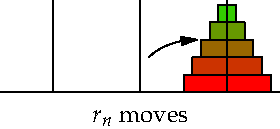 settings.tex="pdflatex";

texpreamble("\usepackage{amsmath}
\usepackage{amsthm,amssymb}
\usepackage{mathpazo}
\usepackage[svgnames]{xcolor}
");
import graph;
//import animate;

size(140);

//draw min m, max n, pole p, max disk size M, polesep 2M, shiftup s. all heights doubled

int M=5;

int[] l={1,2,3,4,5};
int[] m;
int[] r;

void poles(int M){
	draw((-M-1,0)--(5M+1,0));
	draw((0,0)--(0,2M+0.5));
	draw((2M,0)--(2M,2M+0.5));
	draw((4M,0)--(4M,2M+0.5));
	}

void tower(){
	for(int i=0; i<l.length; ++i){
		filldraw(shift((0,2(l.length-i-1)))*box((-l[i],0),(l[i],2)),((l[i])/M)*red+((M-l[i])/M)*green);
		}
	for(int i=0; i<m.length; ++i){
		filldraw(shift((2M,2(m.length-i-1)))*box((-m[i],0),(m[i],2)),((m[i])/M)*red+((M-m[i])/M)*green);
		}
	for(int i=0; i<r.length; ++i){
		filldraw(shift((4M,2(r.length-i-1)))*box((-r[i],0),(r[i],2)),((r[i])/M)*red+((M-r[i])/M)*green);
		}
	}
	

m.insert(0,1,2,3,4);
l.delete(0,3);

r.insert(0,5);
l.delete();

r.insert(0,1,2,3,4);
m.delete(0,3);

tower();
poles(M);
draw((11,4){dir(45)}..(16.5,6){dir(0)},Arrow);

label("$r_n$ moves",(2M,-3));